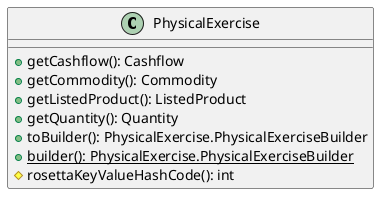 @startuml

    class PhysicalExercise [[PhysicalExercise.html]] {
        +getCashflow(): Cashflow
        +getCommodity(): Commodity
        +getListedProduct(): ListedProduct
        +getQuantity(): Quantity
        +toBuilder(): PhysicalExercise.PhysicalExerciseBuilder
        {static} +builder(): PhysicalExercise.PhysicalExerciseBuilder
        #rosettaKeyValueHashCode(): int
    }

@enduml
